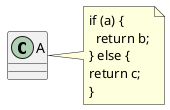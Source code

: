 {
  "sha1": "mowqbfh6liaz65qonn5peaflzwf975k",
  "insertion": {
    "when": "2024-06-03T18:59:35.466Z",
    "user": "plantuml@gmail.com"
  }
}
@startuml
class A
note right of A
if (a) {
  return b;
} else {
return c;
}
end note
@enduml
